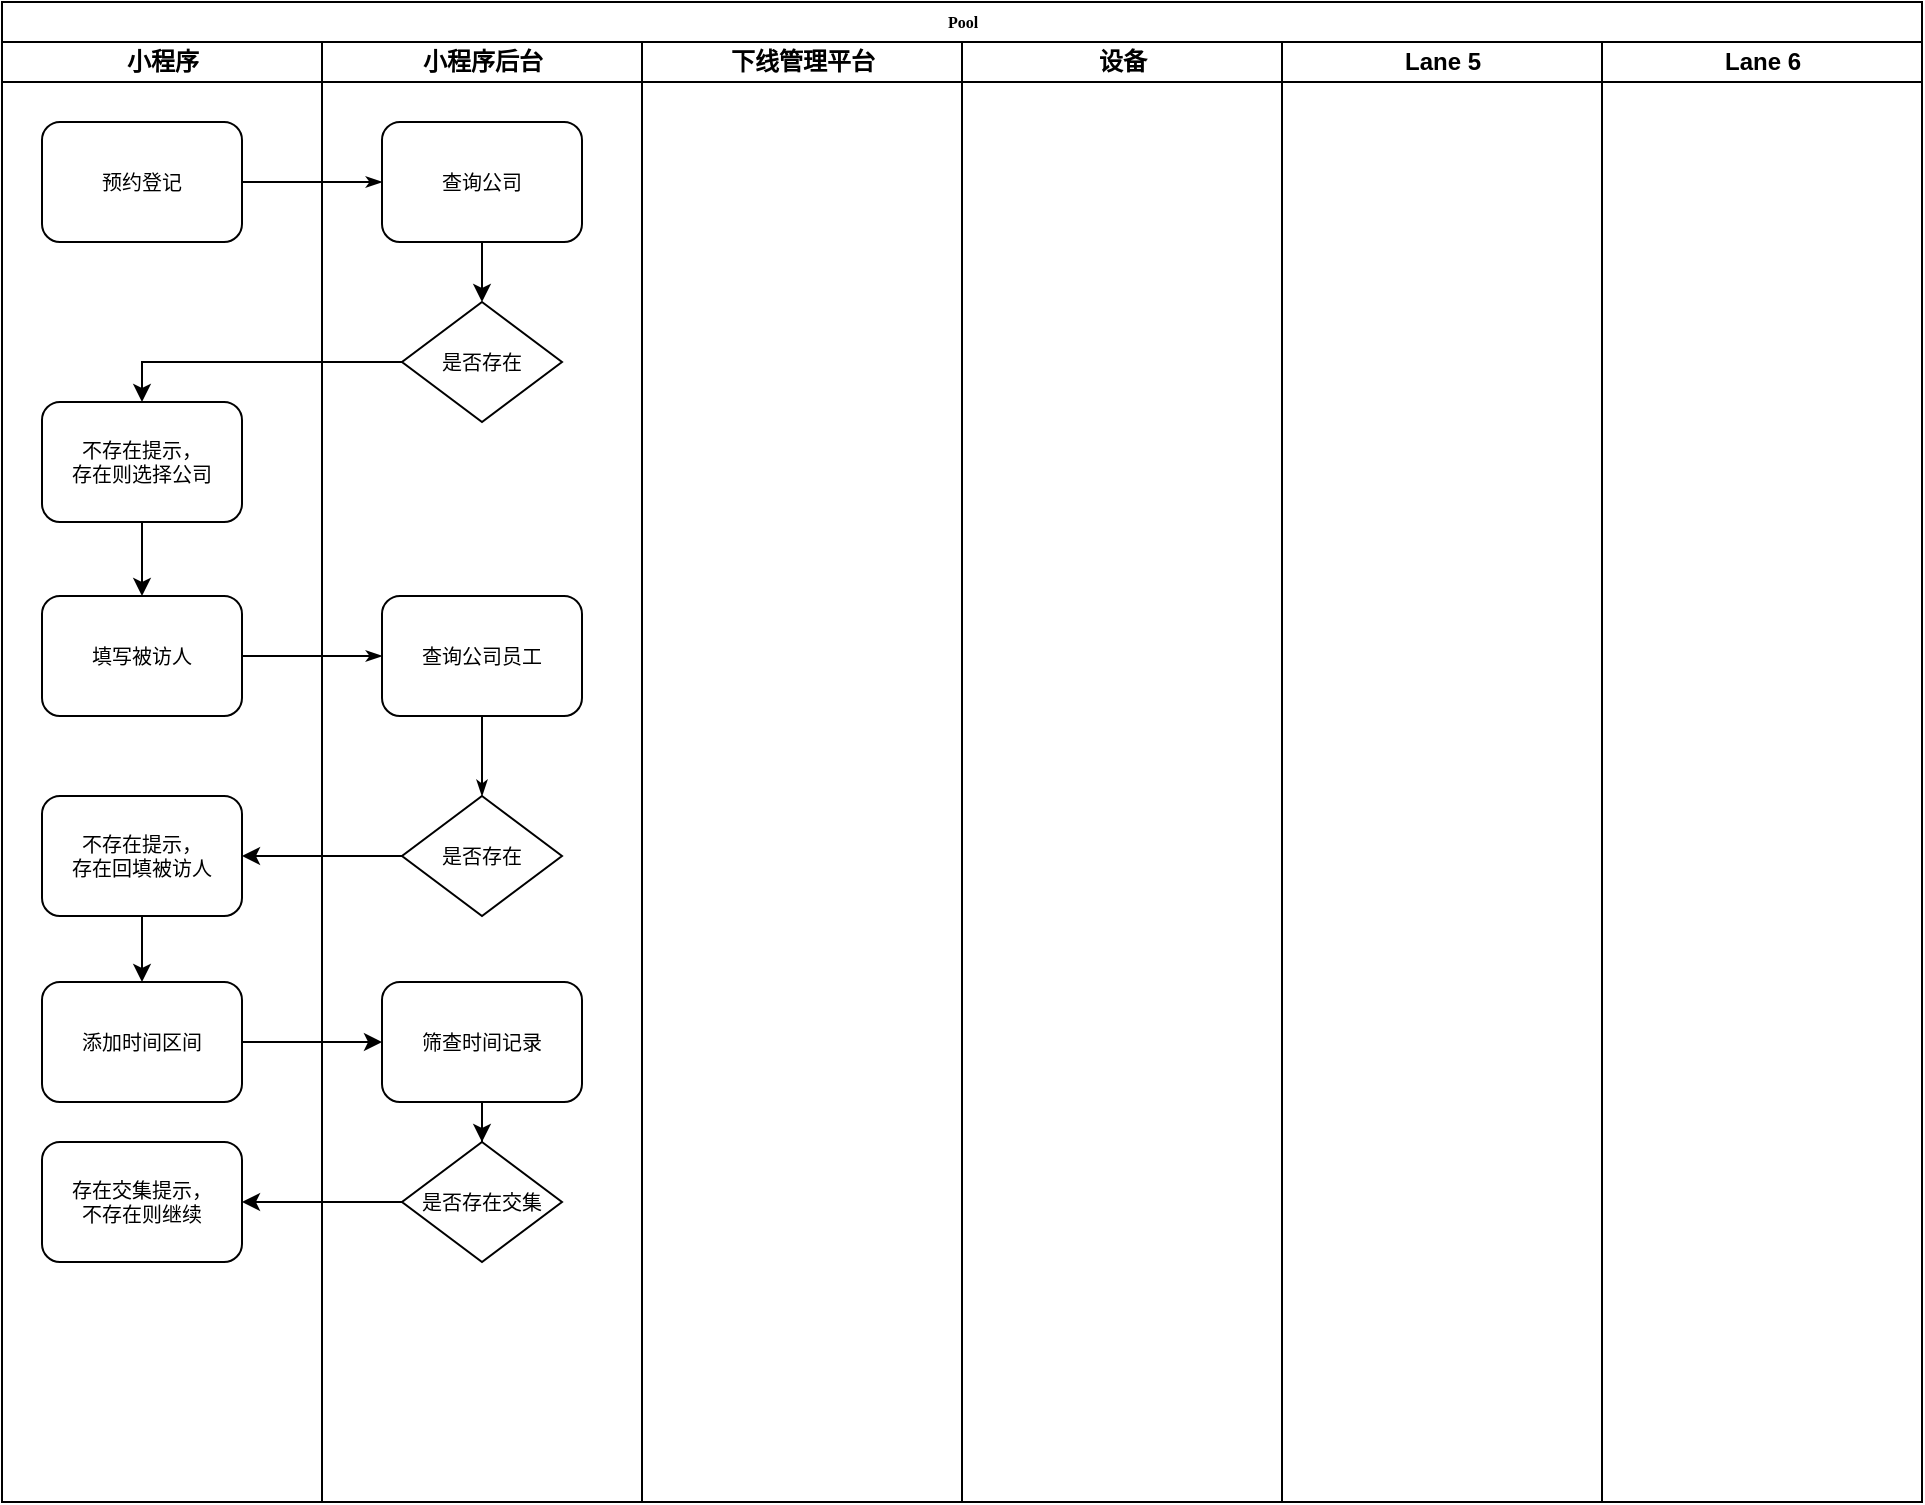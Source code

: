 <mxfile version="20.8.3" type="github">
  <diagram name="Page-1" id="74e2e168-ea6b-b213-b513-2b3c1d86103e">
    <mxGraphModel dx="1049" dy="598" grid="1" gridSize="10" guides="1" tooltips="1" connect="1" arrows="1" fold="1" page="1" pageScale="1" pageWidth="1100" pageHeight="850" background="none" math="0" shadow="0">
      <root>
        <mxCell id="0" />
        <mxCell id="1" parent="0" />
        <mxCell id="77e6c97f196da883-1" value="Pool" style="swimlane;html=1;childLayout=stackLayout;startSize=20;rounded=0;shadow=0;labelBackgroundColor=none;strokeWidth=1;fontFamily=Verdana;fontSize=8;align=center;" parent="1" vertex="1">
          <mxGeometry x="70" y="40" width="960" height="750" as="geometry" />
        </mxCell>
        <mxCell id="77e6c97f196da883-2" value="小程序" style="swimlane;html=1;startSize=20;" parent="77e6c97f196da883-1" vertex="1">
          <mxGeometry y="20" width="160" height="730" as="geometry" />
        </mxCell>
        <mxCell id="77e6c97f196da883-3" value="小程序后台" style="swimlane;html=1;startSize=20;" parent="77e6c97f196da883-1" vertex="1">
          <mxGeometry x="160" y="20" width="160" height="730" as="geometry" />
        </mxCell>
        <mxCell id="77e6c97f196da883-4" value="下线管理平台" style="swimlane;html=1;startSize=20;" parent="77e6c97f196da883-1" vertex="1">
          <mxGeometry x="320" y="20" width="160" height="730" as="geometry" />
        </mxCell>
        <mxCell id="77e6c97f196da883-5" value="设备" style="swimlane;html=1;startSize=20;" parent="77e6c97f196da883-1" vertex="1">
          <mxGeometry x="480" y="20" width="160" height="730" as="geometry" />
        </mxCell>
        <mxCell id="77e6c97f196da883-6" value="Lane 5" style="swimlane;html=1;startSize=20;" parent="77e6c97f196da883-1" vertex="1">
          <mxGeometry x="640" y="20" width="160" height="730" as="geometry" />
        </mxCell>
        <mxCell id="77e6c97f196da883-7" value="Lane 6" style="swimlane;html=1;startSize=20;" parent="77e6c97f196da883-1" vertex="1">
          <mxGeometry x="800" y="20" width="160" height="730" as="geometry" />
        </mxCell>
        <mxCell id="zra91NkldTe_OGP8ifQN-1" value="预约登记" style="rounded=1;whiteSpace=wrap;html=1;shadow=0;labelBackgroundColor=none;strokeWidth=1;fontFamily=Verdana;fontSize=10;align=center;" vertex="1" parent="1">
          <mxGeometry x="90" y="100" width="100" height="60" as="geometry" />
        </mxCell>
        <mxCell id="zra91NkldTe_OGP8ifQN-2" value="" style="edgeStyle=orthogonalEdgeStyle;rounded=0;orthogonalLoop=1;jettySize=auto;html=1;fontSize=10;" edge="1" parent="1" source="zra91NkldTe_OGP8ifQN-3" target="zra91NkldTe_OGP8ifQN-6">
          <mxGeometry relative="1" as="geometry" />
        </mxCell>
        <mxCell id="zra91NkldTe_OGP8ifQN-3" value="不存在提示，&lt;br&gt;存在则选择公司" style="rounded=1;whiteSpace=wrap;html=1;shadow=0;labelBackgroundColor=none;strokeWidth=1;fontFamily=Verdana;fontSize=10;align=center;" vertex="1" parent="1">
          <mxGeometry x="90" y="240" width="100" height="60" as="geometry" />
        </mxCell>
        <mxCell id="zra91NkldTe_OGP8ifQN-4" value="" style="edgeStyle=orthogonalEdgeStyle;rounded=0;orthogonalLoop=1;jettySize=auto;html=1;fontSize=10;" edge="1" parent="1" source="zra91NkldTe_OGP8ifQN-5" target="zra91NkldTe_OGP8ifQN-7">
          <mxGeometry relative="1" as="geometry" />
        </mxCell>
        <mxCell id="zra91NkldTe_OGP8ifQN-5" value="不存在提示，&lt;br&gt;存在回填被访人" style="rounded=1;whiteSpace=wrap;html=1;shadow=0;labelBackgroundColor=none;strokeWidth=1;fontFamily=Verdana;fontSize=10;align=center;" vertex="1" parent="1">
          <mxGeometry x="90" y="437" width="100" height="60" as="geometry" />
        </mxCell>
        <mxCell id="zra91NkldTe_OGP8ifQN-6" value="填写被访人" style="rounded=1;whiteSpace=wrap;html=1;shadow=0;labelBackgroundColor=none;strokeWidth=1;fontFamily=Verdana;fontSize=10;align=center;" vertex="1" parent="1">
          <mxGeometry x="90" y="337" width="100" height="60" as="geometry" />
        </mxCell>
        <mxCell id="zra91NkldTe_OGP8ifQN-7" value="添加时间区间" style="rounded=1;whiteSpace=wrap;html=1;shadow=0;labelBackgroundColor=none;strokeWidth=1;fontFamily=Verdana;fontSize=10;align=center;" vertex="1" parent="1">
          <mxGeometry x="90" y="530" width="100" height="60" as="geometry" />
        </mxCell>
        <mxCell id="zra91NkldTe_OGP8ifQN-8" value="存在交集提示，&lt;br&gt;不存在则继续" style="rounded=1;whiteSpace=wrap;html=1;shadow=0;labelBackgroundColor=none;strokeWidth=1;fontFamily=Verdana;fontSize=10;align=center;" vertex="1" parent="1">
          <mxGeometry x="90" y="610" width="100" height="60" as="geometry" />
        </mxCell>
        <mxCell id="zra91NkldTe_OGP8ifQN-9" style="edgeStyle=orthogonalEdgeStyle;rounded=1;html=1;labelBackgroundColor=none;startArrow=none;startFill=0;startSize=5;endArrow=classicThin;endFill=1;endSize=5;jettySize=auto;orthogonalLoop=1;strokeWidth=1;fontFamily=Verdana;fontSize=10;" edge="1" parent="1" source="zra91NkldTe_OGP8ifQN-1" target="zra91NkldTe_OGP8ifQN-13">
          <mxGeometry relative="1" as="geometry" />
        </mxCell>
        <mxCell id="zra91NkldTe_OGP8ifQN-10" style="edgeStyle=orthogonalEdgeStyle;rounded=1;html=1;labelBackgroundColor=none;startArrow=none;startFill=0;startSize=5;endArrow=classicThin;endFill=1;endSize=5;jettySize=auto;orthogonalLoop=1;strokeWidth=1;fontFamily=Verdana;fontSize=10;exitX=1;exitY=0.5;exitDx=0;exitDy=0;exitPerimeter=0;" edge="1" parent="1" source="zra91NkldTe_OGP8ifQN-6" target="zra91NkldTe_OGP8ifQN-14">
          <mxGeometry relative="1" as="geometry">
            <mxPoint x="120" y="317" as="sourcePoint" />
          </mxGeometry>
        </mxCell>
        <mxCell id="zra91NkldTe_OGP8ifQN-11" value="" style="edgeStyle=orthogonalEdgeStyle;rounded=0;orthogonalLoop=1;jettySize=auto;html=1;fontSize=10;" edge="1" parent="1" source="zra91NkldTe_OGP8ifQN-15" target="zra91NkldTe_OGP8ifQN-5">
          <mxGeometry relative="1" as="geometry" />
        </mxCell>
        <mxCell id="zra91NkldTe_OGP8ifQN-12" value="" style="edgeStyle=orthogonalEdgeStyle;rounded=0;orthogonalLoop=1;jettySize=auto;html=1;fontSize=10;" edge="1" parent="1" source="zra91NkldTe_OGP8ifQN-13" target="zra91NkldTe_OGP8ifQN-17">
          <mxGeometry relative="1" as="geometry" />
        </mxCell>
        <mxCell id="zra91NkldTe_OGP8ifQN-13" value="查询公司" style="rounded=1;whiteSpace=wrap;html=1;shadow=0;labelBackgroundColor=none;strokeWidth=1;fontFamily=Verdana;fontSize=10;align=center;" vertex="1" parent="1">
          <mxGeometry x="260" y="100" width="100" height="60" as="geometry" />
        </mxCell>
        <mxCell id="zra91NkldTe_OGP8ifQN-14" value="查询公司员工" style="rounded=1;whiteSpace=wrap;html=1;shadow=0;labelBackgroundColor=none;strokeWidth=1;fontFamily=Verdana;fontSize=10;align=center;" vertex="1" parent="1">
          <mxGeometry x="260" y="337" width="100" height="60" as="geometry" />
        </mxCell>
        <mxCell id="zra91NkldTe_OGP8ifQN-15" value="是否存在" style="rhombus;whiteSpace=wrap;html=1;rounded=0;shadow=0;labelBackgroundColor=none;strokeWidth=1;fontFamily=Verdana;fontSize=10;align=center;" vertex="1" parent="1">
          <mxGeometry x="270" y="437" width="80" height="60" as="geometry" />
        </mxCell>
        <mxCell id="zra91NkldTe_OGP8ifQN-16" style="edgeStyle=orthogonalEdgeStyle;rounded=1;html=1;labelBackgroundColor=none;startArrow=none;startFill=0;startSize=5;endArrow=classicThin;endFill=1;endSize=5;jettySize=auto;orthogonalLoop=1;strokeWidth=1;fontFamily=Verdana;fontSize=10;exitX=0.5;exitY=1;exitDx=0;exitDy=0;" edge="1" parent="1" source="zra91NkldTe_OGP8ifQN-14" target="zra91NkldTe_OGP8ifQN-15">
          <mxGeometry relative="1" as="geometry" />
        </mxCell>
        <mxCell id="zra91NkldTe_OGP8ifQN-17" value="是否存在" style="rhombus;whiteSpace=wrap;html=1;rounded=0;shadow=0;labelBackgroundColor=none;strokeWidth=1;fontFamily=Verdana;fontSize=10;align=center;" vertex="1" parent="1">
          <mxGeometry x="270" y="190" width="80" height="60" as="geometry" />
        </mxCell>
        <mxCell id="zra91NkldTe_OGP8ifQN-18" value="" style="edgeStyle=orthogonalEdgeStyle;rounded=0;orthogonalLoop=1;jettySize=auto;html=1;fontSize=10;" edge="1" parent="1" source="zra91NkldTe_OGP8ifQN-19" target="zra91NkldTe_OGP8ifQN-20">
          <mxGeometry relative="1" as="geometry" />
        </mxCell>
        <mxCell id="zra91NkldTe_OGP8ifQN-19" value="筛查时间记录" style="rounded=1;whiteSpace=wrap;html=1;shadow=0;labelBackgroundColor=none;strokeWidth=1;fontFamily=Verdana;fontSize=10;align=center;" vertex="1" parent="1">
          <mxGeometry x="260" y="530" width="100" height="60" as="geometry" />
        </mxCell>
        <mxCell id="zra91NkldTe_OGP8ifQN-20" value="是否存在交集" style="rhombus;whiteSpace=wrap;html=1;rounded=0;shadow=0;labelBackgroundColor=none;strokeWidth=1;fontFamily=Verdana;fontSize=10;align=center;" vertex="1" parent="1">
          <mxGeometry x="270" y="610" width="80" height="60" as="geometry" />
        </mxCell>
        <mxCell id="zra91NkldTe_OGP8ifQN-21" style="edgeStyle=orthogonalEdgeStyle;rounded=0;orthogonalLoop=1;jettySize=auto;html=1;entryX=0.5;entryY=0;entryDx=0;entryDy=0;fontSize=10;" edge="1" parent="1" source="zra91NkldTe_OGP8ifQN-17" target="zra91NkldTe_OGP8ifQN-3">
          <mxGeometry relative="1" as="geometry" />
        </mxCell>
        <mxCell id="zra91NkldTe_OGP8ifQN-22" value="" style="edgeStyle=orthogonalEdgeStyle;rounded=0;orthogonalLoop=1;jettySize=auto;html=1;fontSize=10;" edge="1" parent="1" source="zra91NkldTe_OGP8ifQN-7" target="zra91NkldTe_OGP8ifQN-19">
          <mxGeometry relative="1" as="geometry" />
        </mxCell>
        <mxCell id="zra91NkldTe_OGP8ifQN-23" value="" style="edgeStyle=orthogonalEdgeStyle;rounded=0;orthogonalLoop=1;jettySize=auto;html=1;fontSize=10;" edge="1" parent="1" source="zra91NkldTe_OGP8ifQN-20" target="zra91NkldTe_OGP8ifQN-8">
          <mxGeometry relative="1" as="geometry" />
        </mxCell>
      </root>
    </mxGraphModel>
  </diagram>
</mxfile>
